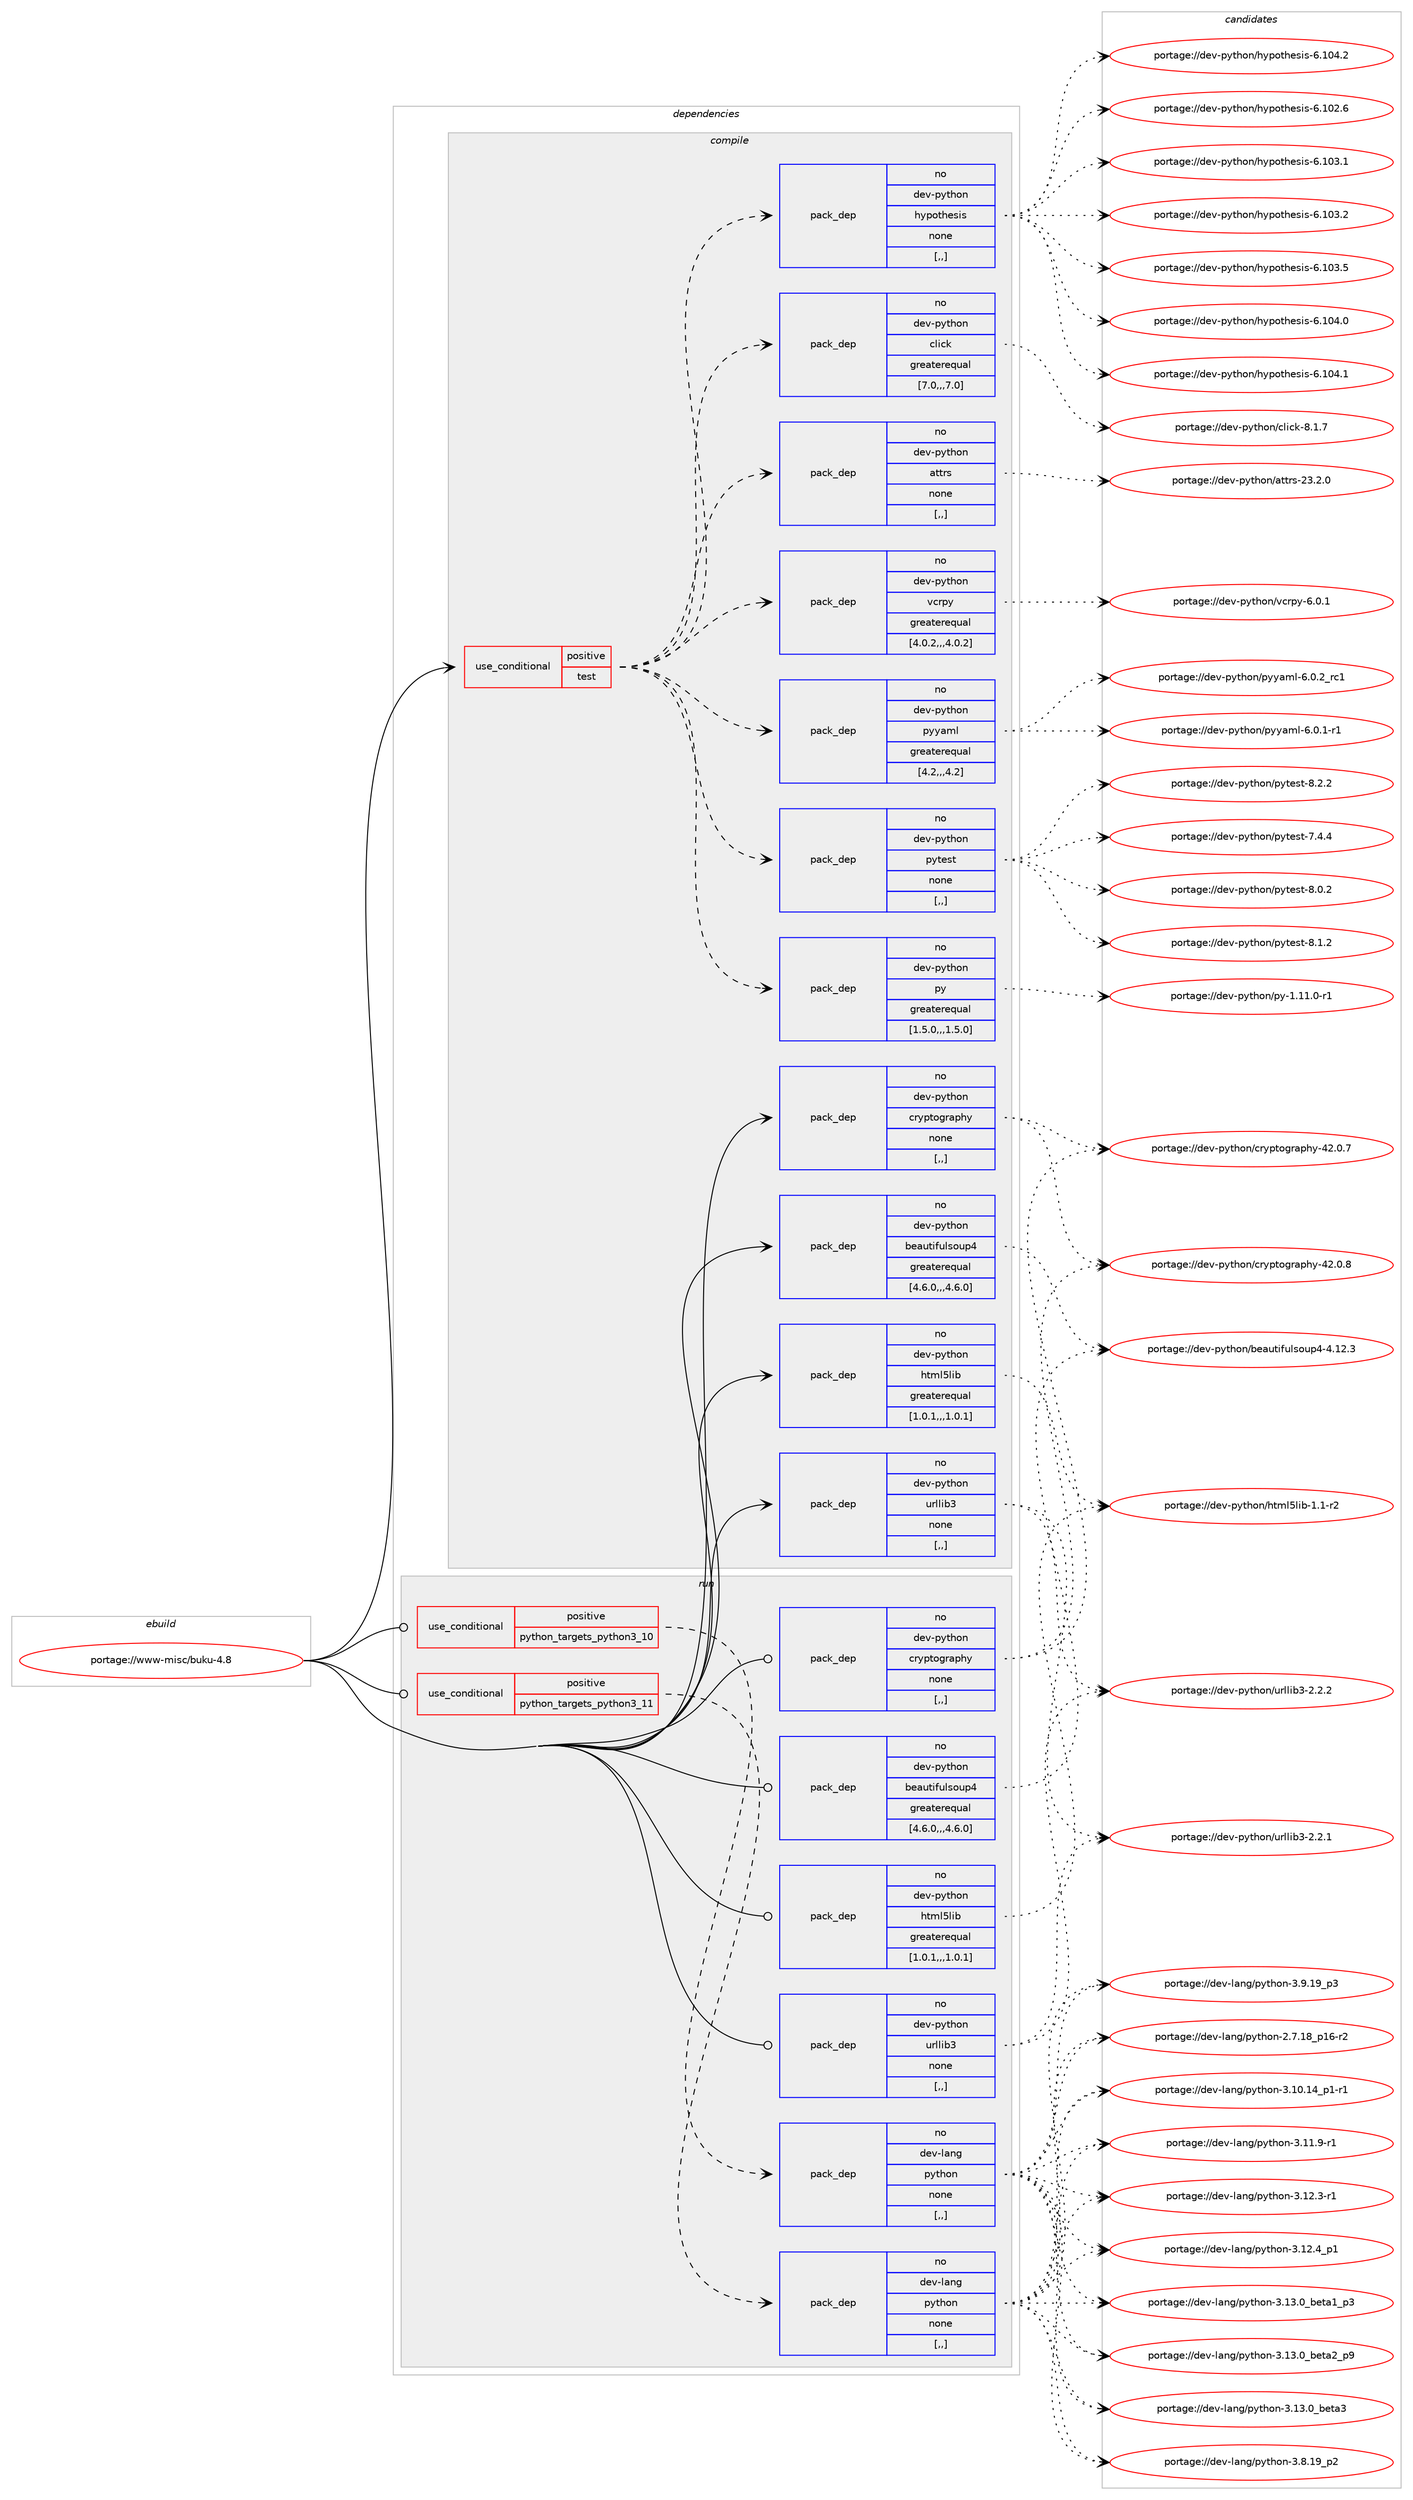 digraph prolog {

# *************
# Graph options
# *************

newrank=true;
concentrate=true;
compound=true;
graph [rankdir=LR,fontname=Helvetica,fontsize=10,ranksep=1.5];#, ranksep=2.5, nodesep=0.2];
edge  [arrowhead=vee];
node  [fontname=Helvetica,fontsize=10];

# **********
# The ebuild
# **********

subgraph cluster_leftcol {
color=gray;
rank=same;
label=<<i>ebuild</i>>;
id [label="portage://www-misc/buku-4.8", color=red, width=4, href="../www-misc/buku-4.8.svg"];
}

# ****************
# The dependencies
# ****************

subgraph cluster_midcol {
color=gray;
label=<<i>dependencies</i>>;
subgraph cluster_compile {
fillcolor="#eeeeee";
style=filled;
label=<<i>compile</i>>;
subgraph cond117632 {
dependency442537 [label=<<TABLE BORDER="0" CELLBORDER="1" CELLSPACING="0" CELLPADDING="4"><TR><TD ROWSPAN="3" CELLPADDING="10">use_conditional</TD></TR><TR><TD>positive</TD></TR><TR><TD>test</TD></TR></TABLE>>, shape=none, color=red];
subgraph pack321622 {
dependency442538 [label=<<TABLE BORDER="0" CELLBORDER="1" CELLSPACING="0" CELLPADDING="4" WIDTH="220"><TR><TD ROWSPAN="6" CELLPADDING="30">pack_dep</TD></TR><TR><TD WIDTH="110">no</TD></TR><TR><TD>dev-python</TD></TR><TR><TD>attrs</TD></TR><TR><TD>none</TD></TR><TR><TD>[,,]</TD></TR></TABLE>>, shape=none, color=blue];
}
dependency442537:e -> dependency442538:w [weight=20,style="dashed",arrowhead="vee"];
subgraph pack321623 {
dependency442539 [label=<<TABLE BORDER="0" CELLBORDER="1" CELLSPACING="0" CELLPADDING="4" WIDTH="220"><TR><TD ROWSPAN="6" CELLPADDING="30">pack_dep</TD></TR><TR><TD WIDTH="110">no</TD></TR><TR><TD>dev-python</TD></TR><TR><TD>click</TD></TR><TR><TD>greaterequal</TD></TR><TR><TD>[7.0,,,7.0]</TD></TR></TABLE>>, shape=none, color=blue];
}
dependency442537:e -> dependency442539:w [weight=20,style="dashed",arrowhead="vee"];
subgraph pack321624 {
dependency442540 [label=<<TABLE BORDER="0" CELLBORDER="1" CELLSPACING="0" CELLPADDING="4" WIDTH="220"><TR><TD ROWSPAN="6" CELLPADDING="30">pack_dep</TD></TR><TR><TD WIDTH="110">no</TD></TR><TR><TD>dev-python</TD></TR><TR><TD>hypothesis</TD></TR><TR><TD>none</TD></TR><TR><TD>[,,]</TD></TR></TABLE>>, shape=none, color=blue];
}
dependency442537:e -> dependency442540:w [weight=20,style="dashed",arrowhead="vee"];
subgraph pack321625 {
dependency442541 [label=<<TABLE BORDER="0" CELLBORDER="1" CELLSPACING="0" CELLPADDING="4" WIDTH="220"><TR><TD ROWSPAN="6" CELLPADDING="30">pack_dep</TD></TR><TR><TD WIDTH="110">no</TD></TR><TR><TD>dev-python</TD></TR><TR><TD>py</TD></TR><TR><TD>greaterequal</TD></TR><TR><TD>[1.5.0,,,1.5.0]</TD></TR></TABLE>>, shape=none, color=blue];
}
dependency442537:e -> dependency442541:w [weight=20,style="dashed",arrowhead="vee"];
subgraph pack321626 {
dependency442542 [label=<<TABLE BORDER="0" CELLBORDER="1" CELLSPACING="0" CELLPADDING="4" WIDTH="220"><TR><TD ROWSPAN="6" CELLPADDING="30">pack_dep</TD></TR><TR><TD WIDTH="110">no</TD></TR><TR><TD>dev-python</TD></TR><TR><TD>pytest</TD></TR><TR><TD>none</TD></TR><TR><TD>[,,]</TD></TR></TABLE>>, shape=none, color=blue];
}
dependency442537:e -> dependency442542:w [weight=20,style="dashed",arrowhead="vee"];
subgraph pack321627 {
dependency442543 [label=<<TABLE BORDER="0" CELLBORDER="1" CELLSPACING="0" CELLPADDING="4" WIDTH="220"><TR><TD ROWSPAN="6" CELLPADDING="30">pack_dep</TD></TR><TR><TD WIDTH="110">no</TD></TR><TR><TD>dev-python</TD></TR><TR><TD>pyyaml</TD></TR><TR><TD>greaterequal</TD></TR><TR><TD>[4.2,,,4.2]</TD></TR></TABLE>>, shape=none, color=blue];
}
dependency442537:e -> dependency442543:w [weight=20,style="dashed",arrowhead="vee"];
subgraph pack321628 {
dependency442544 [label=<<TABLE BORDER="0" CELLBORDER="1" CELLSPACING="0" CELLPADDING="4" WIDTH="220"><TR><TD ROWSPAN="6" CELLPADDING="30">pack_dep</TD></TR><TR><TD WIDTH="110">no</TD></TR><TR><TD>dev-python</TD></TR><TR><TD>vcrpy</TD></TR><TR><TD>greaterequal</TD></TR><TR><TD>[4.0.2,,,4.0.2]</TD></TR></TABLE>>, shape=none, color=blue];
}
dependency442537:e -> dependency442544:w [weight=20,style="dashed",arrowhead="vee"];
}
id:e -> dependency442537:w [weight=20,style="solid",arrowhead="vee"];
subgraph pack321629 {
dependency442545 [label=<<TABLE BORDER="0" CELLBORDER="1" CELLSPACING="0" CELLPADDING="4" WIDTH="220"><TR><TD ROWSPAN="6" CELLPADDING="30">pack_dep</TD></TR><TR><TD WIDTH="110">no</TD></TR><TR><TD>dev-python</TD></TR><TR><TD>beautifulsoup4</TD></TR><TR><TD>greaterequal</TD></TR><TR><TD>[4.6.0,,,4.6.0]</TD></TR></TABLE>>, shape=none, color=blue];
}
id:e -> dependency442545:w [weight=20,style="solid",arrowhead="vee"];
subgraph pack321630 {
dependency442546 [label=<<TABLE BORDER="0" CELLBORDER="1" CELLSPACING="0" CELLPADDING="4" WIDTH="220"><TR><TD ROWSPAN="6" CELLPADDING="30">pack_dep</TD></TR><TR><TD WIDTH="110">no</TD></TR><TR><TD>dev-python</TD></TR><TR><TD>cryptography</TD></TR><TR><TD>none</TD></TR><TR><TD>[,,]</TD></TR></TABLE>>, shape=none, color=blue];
}
id:e -> dependency442546:w [weight=20,style="solid",arrowhead="vee"];
subgraph pack321631 {
dependency442547 [label=<<TABLE BORDER="0" CELLBORDER="1" CELLSPACING="0" CELLPADDING="4" WIDTH="220"><TR><TD ROWSPAN="6" CELLPADDING="30">pack_dep</TD></TR><TR><TD WIDTH="110">no</TD></TR><TR><TD>dev-python</TD></TR><TR><TD>html5lib</TD></TR><TR><TD>greaterequal</TD></TR><TR><TD>[1.0.1,,,1.0.1]</TD></TR></TABLE>>, shape=none, color=blue];
}
id:e -> dependency442547:w [weight=20,style="solid",arrowhead="vee"];
subgraph pack321632 {
dependency442548 [label=<<TABLE BORDER="0" CELLBORDER="1" CELLSPACING="0" CELLPADDING="4" WIDTH="220"><TR><TD ROWSPAN="6" CELLPADDING="30">pack_dep</TD></TR><TR><TD WIDTH="110">no</TD></TR><TR><TD>dev-python</TD></TR><TR><TD>urllib3</TD></TR><TR><TD>none</TD></TR><TR><TD>[,,]</TD></TR></TABLE>>, shape=none, color=blue];
}
id:e -> dependency442548:w [weight=20,style="solid",arrowhead="vee"];
}
subgraph cluster_compileandrun {
fillcolor="#eeeeee";
style=filled;
label=<<i>compile and run</i>>;
}
subgraph cluster_run {
fillcolor="#eeeeee";
style=filled;
label=<<i>run</i>>;
subgraph cond117633 {
dependency442549 [label=<<TABLE BORDER="0" CELLBORDER="1" CELLSPACING="0" CELLPADDING="4"><TR><TD ROWSPAN="3" CELLPADDING="10">use_conditional</TD></TR><TR><TD>positive</TD></TR><TR><TD>python_targets_python3_10</TD></TR></TABLE>>, shape=none, color=red];
subgraph pack321633 {
dependency442550 [label=<<TABLE BORDER="0" CELLBORDER="1" CELLSPACING="0" CELLPADDING="4" WIDTH="220"><TR><TD ROWSPAN="6" CELLPADDING="30">pack_dep</TD></TR><TR><TD WIDTH="110">no</TD></TR><TR><TD>dev-lang</TD></TR><TR><TD>python</TD></TR><TR><TD>none</TD></TR><TR><TD>[,,]</TD></TR></TABLE>>, shape=none, color=blue];
}
dependency442549:e -> dependency442550:w [weight=20,style="dashed",arrowhead="vee"];
}
id:e -> dependency442549:w [weight=20,style="solid",arrowhead="odot"];
subgraph cond117634 {
dependency442551 [label=<<TABLE BORDER="0" CELLBORDER="1" CELLSPACING="0" CELLPADDING="4"><TR><TD ROWSPAN="3" CELLPADDING="10">use_conditional</TD></TR><TR><TD>positive</TD></TR><TR><TD>python_targets_python3_11</TD></TR></TABLE>>, shape=none, color=red];
subgraph pack321634 {
dependency442552 [label=<<TABLE BORDER="0" CELLBORDER="1" CELLSPACING="0" CELLPADDING="4" WIDTH="220"><TR><TD ROWSPAN="6" CELLPADDING="30">pack_dep</TD></TR><TR><TD WIDTH="110">no</TD></TR><TR><TD>dev-lang</TD></TR><TR><TD>python</TD></TR><TR><TD>none</TD></TR><TR><TD>[,,]</TD></TR></TABLE>>, shape=none, color=blue];
}
dependency442551:e -> dependency442552:w [weight=20,style="dashed",arrowhead="vee"];
}
id:e -> dependency442551:w [weight=20,style="solid",arrowhead="odot"];
subgraph pack321635 {
dependency442553 [label=<<TABLE BORDER="0" CELLBORDER="1" CELLSPACING="0" CELLPADDING="4" WIDTH="220"><TR><TD ROWSPAN="6" CELLPADDING="30">pack_dep</TD></TR><TR><TD WIDTH="110">no</TD></TR><TR><TD>dev-python</TD></TR><TR><TD>beautifulsoup4</TD></TR><TR><TD>greaterequal</TD></TR><TR><TD>[4.6.0,,,4.6.0]</TD></TR></TABLE>>, shape=none, color=blue];
}
id:e -> dependency442553:w [weight=20,style="solid",arrowhead="odot"];
subgraph pack321636 {
dependency442554 [label=<<TABLE BORDER="0" CELLBORDER="1" CELLSPACING="0" CELLPADDING="4" WIDTH="220"><TR><TD ROWSPAN="6" CELLPADDING="30">pack_dep</TD></TR><TR><TD WIDTH="110">no</TD></TR><TR><TD>dev-python</TD></TR><TR><TD>cryptography</TD></TR><TR><TD>none</TD></TR><TR><TD>[,,]</TD></TR></TABLE>>, shape=none, color=blue];
}
id:e -> dependency442554:w [weight=20,style="solid",arrowhead="odot"];
subgraph pack321637 {
dependency442555 [label=<<TABLE BORDER="0" CELLBORDER="1" CELLSPACING="0" CELLPADDING="4" WIDTH="220"><TR><TD ROWSPAN="6" CELLPADDING="30">pack_dep</TD></TR><TR><TD WIDTH="110">no</TD></TR><TR><TD>dev-python</TD></TR><TR><TD>html5lib</TD></TR><TR><TD>greaterequal</TD></TR><TR><TD>[1.0.1,,,1.0.1]</TD></TR></TABLE>>, shape=none, color=blue];
}
id:e -> dependency442555:w [weight=20,style="solid",arrowhead="odot"];
subgraph pack321638 {
dependency442556 [label=<<TABLE BORDER="0" CELLBORDER="1" CELLSPACING="0" CELLPADDING="4" WIDTH="220"><TR><TD ROWSPAN="6" CELLPADDING="30">pack_dep</TD></TR><TR><TD WIDTH="110">no</TD></TR><TR><TD>dev-python</TD></TR><TR><TD>urllib3</TD></TR><TR><TD>none</TD></TR><TR><TD>[,,]</TD></TR></TABLE>>, shape=none, color=blue];
}
id:e -> dependency442556:w [weight=20,style="solid",arrowhead="odot"];
}
}

# **************
# The candidates
# **************

subgraph cluster_choices {
rank=same;
color=gray;
label=<<i>candidates</i>>;

subgraph choice321622 {
color=black;
nodesep=1;
choice10010111845112121116104111110479711611611411545505146504648 [label="portage://dev-python/attrs-23.2.0", color=red, width=4,href="../dev-python/attrs-23.2.0.svg"];
dependency442538:e -> choice10010111845112121116104111110479711611611411545505146504648:w [style=dotted,weight="100"];
}
subgraph choice321623 {
color=black;
nodesep=1;
choice10010111845112121116104111110479910810599107455646494655 [label="portage://dev-python/click-8.1.7", color=red, width=4,href="../dev-python/click-8.1.7.svg"];
dependency442539:e -> choice10010111845112121116104111110479910810599107455646494655:w [style=dotted,weight="100"];
}
subgraph choice321624 {
color=black;
nodesep=1;
choice10010111845112121116104111110471041211121111161041011151051154554464948504654 [label="portage://dev-python/hypothesis-6.102.6", color=red, width=4,href="../dev-python/hypothesis-6.102.6.svg"];
choice10010111845112121116104111110471041211121111161041011151051154554464948514649 [label="portage://dev-python/hypothesis-6.103.1", color=red, width=4,href="../dev-python/hypothesis-6.103.1.svg"];
choice10010111845112121116104111110471041211121111161041011151051154554464948514650 [label="portage://dev-python/hypothesis-6.103.2", color=red, width=4,href="../dev-python/hypothesis-6.103.2.svg"];
choice10010111845112121116104111110471041211121111161041011151051154554464948514653 [label="portage://dev-python/hypothesis-6.103.5", color=red, width=4,href="../dev-python/hypothesis-6.103.5.svg"];
choice10010111845112121116104111110471041211121111161041011151051154554464948524648 [label="portage://dev-python/hypothesis-6.104.0", color=red, width=4,href="../dev-python/hypothesis-6.104.0.svg"];
choice10010111845112121116104111110471041211121111161041011151051154554464948524649 [label="portage://dev-python/hypothesis-6.104.1", color=red, width=4,href="../dev-python/hypothesis-6.104.1.svg"];
choice10010111845112121116104111110471041211121111161041011151051154554464948524650 [label="portage://dev-python/hypothesis-6.104.2", color=red, width=4,href="../dev-python/hypothesis-6.104.2.svg"];
dependency442540:e -> choice10010111845112121116104111110471041211121111161041011151051154554464948504654:w [style=dotted,weight="100"];
dependency442540:e -> choice10010111845112121116104111110471041211121111161041011151051154554464948514649:w [style=dotted,weight="100"];
dependency442540:e -> choice10010111845112121116104111110471041211121111161041011151051154554464948514650:w [style=dotted,weight="100"];
dependency442540:e -> choice10010111845112121116104111110471041211121111161041011151051154554464948514653:w [style=dotted,weight="100"];
dependency442540:e -> choice10010111845112121116104111110471041211121111161041011151051154554464948524648:w [style=dotted,weight="100"];
dependency442540:e -> choice10010111845112121116104111110471041211121111161041011151051154554464948524649:w [style=dotted,weight="100"];
dependency442540:e -> choice10010111845112121116104111110471041211121111161041011151051154554464948524650:w [style=dotted,weight="100"];
}
subgraph choice321625 {
color=black;
nodesep=1;
choice1001011184511212111610411111047112121454946494946484511449 [label="portage://dev-python/py-1.11.0-r1", color=red, width=4,href="../dev-python/py-1.11.0-r1.svg"];
dependency442541:e -> choice1001011184511212111610411111047112121454946494946484511449:w [style=dotted,weight="100"];
}
subgraph choice321626 {
color=black;
nodesep=1;
choice1001011184511212111610411111047112121116101115116455546524652 [label="portage://dev-python/pytest-7.4.4", color=red, width=4,href="../dev-python/pytest-7.4.4.svg"];
choice1001011184511212111610411111047112121116101115116455646484650 [label="portage://dev-python/pytest-8.0.2", color=red, width=4,href="../dev-python/pytest-8.0.2.svg"];
choice1001011184511212111610411111047112121116101115116455646494650 [label="portage://dev-python/pytest-8.1.2", color=red, width=4,href="../dev-python/pytest-8.1.2.svg"];
choice1001011184511212111610411111047112121116101115116455646504650 [label="portage://dev-python/pytest-8.2.2", color=red, width=4,href="../dev-python/pytest-8.2.2.svg"];
dependency442542:e -> choice1001011184511212111610411111047112121116101115116455546524652:w [style=dotted,weight="100"];
dependency442542:e -> choice1001011184511212111610411111047112121116101115116455646484650:w [style=dotted,weight="100"];
dependency442542:e -> choice1001011184511212111610411111047112121116101115116455646494650:w [style=dotted,weight="100"];
dependency442542:e -> choice1001011184511212111610411111047112121116101115116455646504650:w [style=dotted,weight="100"];
}
subgraph choice321627 {
color=black;
nodesep=1;
choice1001011184511212111610411111047112121121971091084554464846494511449 [label="portage://dev-python/pyyaml-6.0.1-r1", color=red, width=4,href="../dev-python/pyyaml-6.0.1-r1.svg"];
choice100101118451121211161041111104711212112197109108455446484650951149949 [label="portage://dev-python/pyyaml-6.0.2_rc1", color=red, width=4,href="../dev-python/pyyaml-6.0.2_rc1.svg"];
dependency442543:e -> choice1001011184511212111610411111047112121121971091084554464846494511449:w [style=dotted,weight="100"];
dependency442543:e -> choice100101118451121211161041111104711212112197109108455446484650951149949:w [style=dotted,weight="100"];
}
subgraph choice321628 {
color=black;
nodesep=1;
choice100101118451121211161041111104711899114112121455446484649 [label="portage://dev-python/vcrpy-6.0.1", color=red, width=4,href="../dev-python/vcrpy-6.0.1.svg"];
dependency442544:e -> choice100101118451121211161041111104711899114112121455446484649:w [style=dotted,weight="100"];
}
subgraph choice321629 {
color=black;
nodesep=1;
choice100101118451121211161041111104798101971171161051021171081151111171125245524649504651 [label="portage://dev-python/beautifulsoup4-4.12.3", color=red, width=4,href="../dev-python/beautifulsoup4-4.12.3.svg"];
dependency442545:e -> choice100101118451121211161041111104798101971171161051021171081151111171125245524649504651:w [style=dotted,weight="100"];
}
subgraph choice321630 {
color=black;
nodesep=1;
choice1001011184511212111610411111047991141211121161111031149711210412145525046484655 [label="portage://dev-python/cryptography-42.0.7", color=red, width=4,href="../dev-python/cryptography-42.0.7.svg"];
choice1001011184511212111610411111047991141211121161111031149711210412145525046484656 [label="portage://dev-python/cryptography-42.0.8", color=red, width=4,href="../dev-python/cryptography-42.0.8.svg"];
dependency442546:e -> choice1001011184511212111610411111047991141211121161111031149711210412145525046484655:w [style=dotted,weight="100"];
dependency442546:e -> choice1001011184511212111610411111047991141211121161111031149711210412145525046484656:w [style=dotted,weight="100"];
}
subgraph choice321631 {
color=black;
nodesep=1;
choice10010111845112121116104111110471041161091085310810598454946494511450 [label="portage://dev-python/html5lib-1.1-r2", color=red, width=4,href="../dev-python/html5lib-1.1-r2.svg"];
dependency442547:e -> choice10010111845112121116104111110471041161091085310810598454946494511450:w [style=dotted,weight="100"];
}
subgraph choice321632 {
color=black;
nodesep=1;
choice10010111845112121116104111110471171141081081059851455046504649 [label="portage://dev-python/urllib3-2.2.1", color=red, width=4,href="../dev-python/urllib3-2.2.1.svg"];
choice10010111845112121116104111110471171141081081059851455046504650 [label="portage://dev-python/urllib3-2.2.2", color=red, width=4,href="../dev-python/urllib3-2.2.2.svg"];
dependency442548:e -> choice10010111845112121116104111110471171141081081059851455046504649:w [style=dotted,weight="100"];
dependency442548:e -> choice10010111845112121116104111110471171141081081059851455046504650:w [style=dotted,weight="100"];
}
subgraph choice321633 {
color=black;
nodesep=1;
choice100101118451089711010347112121116104111110455046554649569511249544511450 [label="portage://dev-lang/python-2.7.18_p16-r2", color=red, width=4,href="../dev-lang/python-2.7.18_p16-r2.svg"];
choice100101118451089711010347112121116104111110455146494846495295112494511449 [label="portage://dev-lang/python-3.10.14_p1-r1", color=red, width=4,href="../dev-lang/python-3.10.14_p1-r1.svg"];
choice100101118451089711010347112121116104111110455146494946574511449 [label="portage://dev-lang/python-3.11.9-r1", color=red, width=4,href="../dev-lang/python-3.11.9-r1.svg"];
choice100101118451089711010347112121116104111110455146495046514511449 [label="portage://dev-lang/python-3.12.3-r1", color=red, width=4,href="../dev-lang/python-3.12.3-r1.svg"];
choice100101118451089711010347112121116104111110455146495046529511249 [label="portage://dev-lang/python-3.12.4_p1", color=red, width=4,href="../dev-lang/python-3.12.4_p1.svg"];
choice10010111845108971101034711212111610411111045514649514648959810111697499511251 [label="portage://dev-lang/python-3.13.0_beta1_p3", color=red, width=4,href="../dev-lang/python-3.13.0_beta1_p3.svg"];
choice10010111845108971101034711212111610411111045514649514648959810111697509511257 [label="portage://dev-lang/python-3.13.0_beta2_p9", color=red, width=4,href="../dev-lang/python-3.13.0_beta2_p9.svg"];
choice1001011184510897110103471121211161041111104551464951464895981011169751 [label="portage://dev-lang/python-3.13.0_beta3", color=red, width=4,href="../dev-lang/python-3.13.0_beta3.svg"];
choice100101118451089711010347112121116104111110455146564649579511250 [label="portage://dev-lang/python-3.8.19_p2", color=red, width=4,href="../dev-lang/python-3.8.19_p2.svg"];
choice100101118451089711010347112121116104111110455146574649579511251 [label="portage://dev-lang/python-3.9.19_p3", color=red, width=4,href="../dev-lang/python-3.9.19_p3.svg"];
dependency442550:e -> choice100101118451089711010347112121116104111110455046554649569511249544511450:w [style=dotted,weight="100"];
dependency442550:e -> choice100101118451089711010347112121116104111110455146494846495295112494511449:w [style=dotted,weight="100"];
dependency442550:e -> choice100101118451089711010347112121116104111110455146494946574511449:w [style=dotted,weight="100"];
dependency442550:e -> choice100101118451089711010347112121116104111110455146495046514511449:w [style=dotted,weight="100"];
dependency442550:e -> choice100101118451089711010347112121116104111110455146495046529511249:w [style=dotted,weight="100"];
dependency442550:e -> choice10010111845108971101034711212111610411111045514649514648959810111697499511251:w [style=dotted,weight="100"];
dependency442550:e -> choice10010111845108971101034711212111610411111045514649514648959810111697509511257:w [style=dotted,weight="100"];
dependency442550:e -> choice1001011184510897110103471121211161041111104551464951464895981011169751:w [style=dotted,weight="100"];
dependency442550:e -> choice100101118451089711010347112121116104111110455146564649579511250:w [style=dotted,weight="100"];
dependency442550:e -> choice100101118451089711010347112121116104111110455146574649579511251:w [style=dotted,weight="100"];
}
subgraph choice321634 {
color=black;
nodesep=1;
choice100101118451089711010347112121116104111110455046554649569511249544511450 [label="portage://dev-lang/python-2.7.18_p16-r2", color=red, width=4,href="../dev-lang/python-2.7.18_p16-r2.svg"];
choice100101118451089711010347112121116104111110455146494846495295112494511449 [label="portage://dev-lang/python-3.10.14_p1-r1", color=red, width=4,href="../dev-lang/python-3.10.14_p1-r1.svg"];
choice100101118451089711010347112121116104111110455146494946574511449 [label="portage://dev-lang/python-3.11.9-r1", color=red, width=4,href="../dev-lang/python-3.11.9-r1.svg"];
choice100101118451089711010347112121116104111110455146495046514511449 [label="portage://dev-lang/python-3.12.3-r1", color=red, width=4,href="../dev-lang/python-3.12.3-r1.svg"];
choice100101118451089711010347112121116104111110455146495046529511249 [label="portage://dev-lang/python-3.12.4_p1", color=red, width=4,href="../dev-lang/python-3.12.4_p1.svg"];
choice10010111845108971101034711212111610411111045514649514648959810111697499511251 [label="portage://dev-lang/python-3.13.0_beta1_p3", color=red, width=4,href="../dev-lang/python-3.13.0_beta1_p3.svg"];
choice10010111845108971101034711212111610411111045514649514648959810111697509511257 [label="portage://dev-lang/python-3.13.0_beta2_p9", color=red, width=4,href="../dev-lang/python-3.13.0_beta2_p9.svg"];
choice1001011184510897110103471121211161041111104551464951464895981011169751 [label="portage://dev-lang/python-3.13.0_beta3", color=red, width=4,href="../dev-lang/python-3.13.0_beta3.svg"];
choice100101118451089711010347112121116104111110455146564649579511250 [label="portage://dev-lang/python-3.8.19_p2", color=red, width=4,href="../dev-lang/python-3.8.19_p2.svg"];
choice100101118451089711010347112121116104111110455146574649579511251 [label="portage://dev-lang/python-3.9.19_p3", color=red, width=4,href="../dev-lang/python-3.9.19_p3.svg"];
dependency442552:e -> choice100101118451089711010347112121116104111110455046554649569511249544511450:w [style=dotted,weight="100"];
dependency442552:e -> choice100101118451089711010347112121116104111110455146494846495295112494511449:w [style=dotted,weight="100"];
dependency442552:e -> choice100101118451089711010347112121116104111110455146494946574511449:w [style=dotted,weight="100"];
dependency442552:e -> choice100101118451089711010347112121116104111110455146495046514511449:w [style=dotted,weight="100"];
dependency442552:e -> choice100101118451089711010347112121116104111110455146495046529511249:w [style=dotted,weight="100"];
dependency442552:e -> choice10010111845108971101034711212111610411111045514649514648959810111697499511251:w [style=dotted,weight="100"];
dependency442552:e -> choice10010111845108971101034711212111610411111045514649514648959810111697509511257:w [style=dotted,weight="100"];
dependency442552:e -> choice1001011184510897110103471121211161041111104551464951464895981011169751:w [style=dotted,weight="100"];
dependency442552:e -> choice100101118451089711010347112121116104111110455146564649579511250:w [style=dotted,weight="100"];
dependency442552:e -> choice100101118451089711010347112121116104111110455146574649579511251:w [style=dotted,weight="100"];
}
subgraph choice321635 {
color=black;
nodesep=1;
choice100101118451121211161041111104798101971171161051021171081151111171125245524649504651 [label="portage://dev-python/beautifulsoup4-4.12.3", color=red, width=4,href="../dev-python/beautifulsoup4-4.12.3.svg"];
dependency442553:e -> choice100101118451121211161041111104798101971171161051021171081151111171125245524649504651:w [style=dotted,weight="100"];
}
subgraph choice321636 {
color=black;
nodesep=1;
choice1001011184511212111610411111047991141211121161111031149711210412145525046484655 [label="portage://dev-python/cryptography-42.0.7", color=red, width=4,href="../dev-python/cryptography-42.0.7.svg"];
choice1001011184511212111610411111047991141211121161111031149711210412145525046484656 [label="portage://dev-python/cryptography-42.0.8", color=red, width=4,href="../dev-python/cryptography-42.0.8.svg"];
dependency442554:e -> choice1001011184511212111610411111047991141211121161111031149711210412145525046484655:w [style=dotted,weight="100"];
dependency442554:e -> choice1001011184511212111610411111047991141211121161111031149711210412145525046484656:w [style=dotted,weight="100"];
}
subgraph choice321637 {
color=black;
nodesep=1;
choice10010111845112121116104111110471041161091085310810598454946494511450 [label="portage://dev-python/html5lib-1.1-r2", color=red, width=4,href="../dev-python/html5lib-1.1-r2.svg"];
dependency442555:e -> choice10010111845112121116104111110471041161091085310810598454946494511450:w [style=dotted,weight="100"];
}
subgraph choice321638 {
color=black;
nodesep=1;
choice10010111845112121116104111110471171141081081059851455046504649 [label="portage://dev-python/urllib3-2.2.1", color=red, width=4,href="../dev-python/urllib3-2.2.1.svg"];
choice10010111845112121116104111110471171141081081059851455046504650 [label="portage://dev-python/urllib3-2.2.2", color=red, width=4,href="../dev-python/urllib3-2.2.2.svg"];
dependency442556:e -> choice10010111845112121116104111110471171141081081059851455046504649:w [style=dotted,weight="100"];
dependency442556:e -> choice10010111845112121116104111110471171141081081059851455046504650:w [style=dotted,weight="100"];
}
}

}
